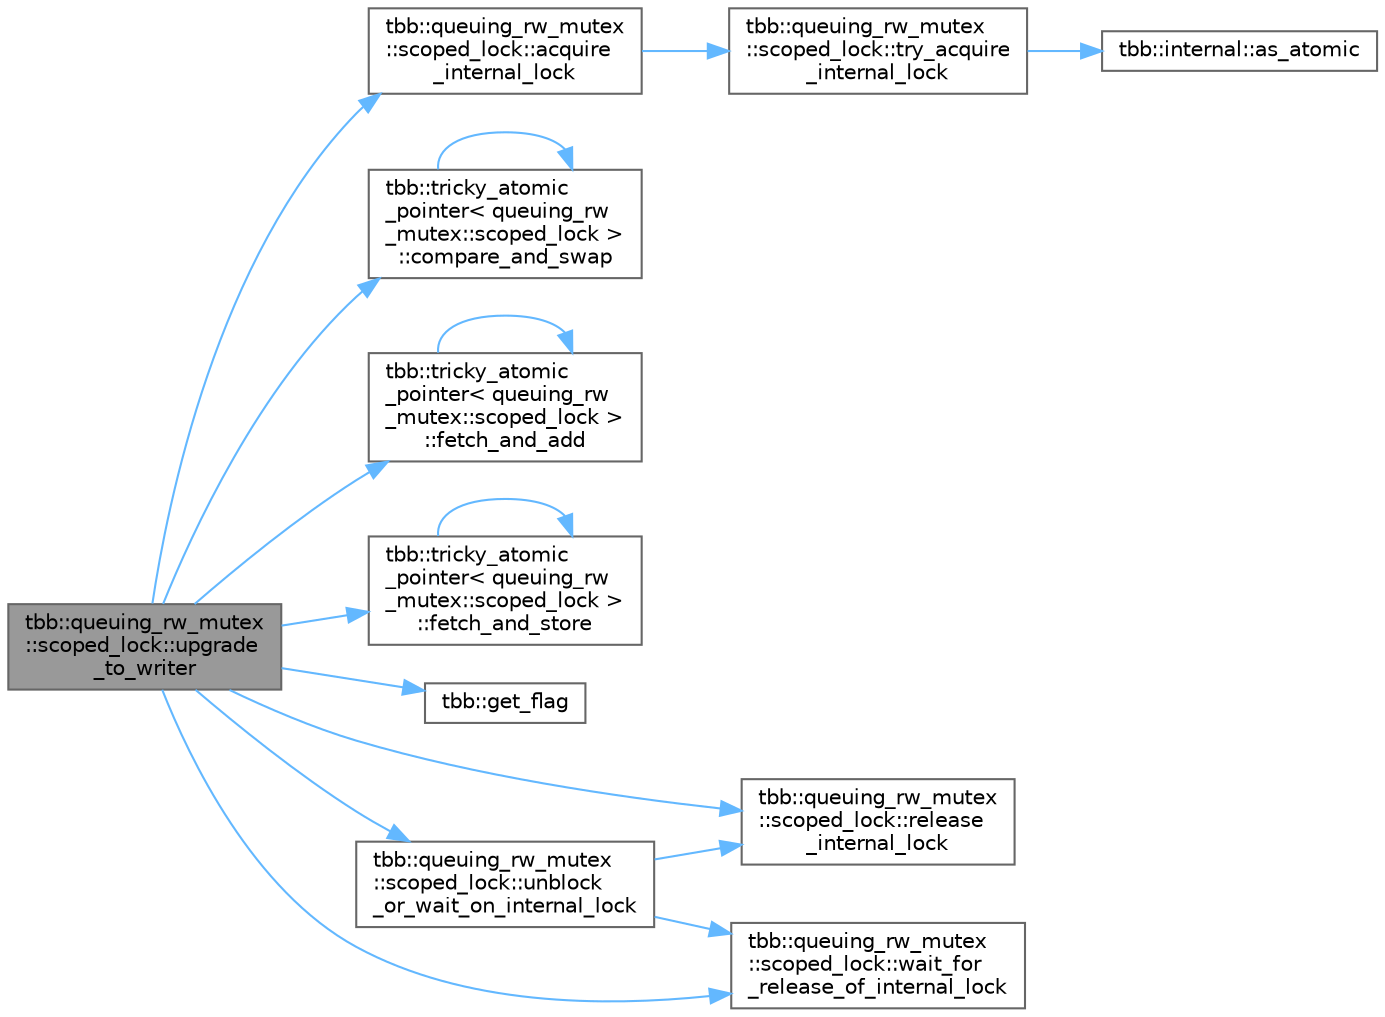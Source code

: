 digraph "tbb::queuing_rw_mutex::scoped_lock::upgrade_to_writer"
{
 // LATEX_PDF_SIZE
  bgcolor="transparent";
  edge [fontname=Helvetica,fontsize=10,labelfontname=Helvetica,labelfontsize=10];
  node [fontname=Helvetica,fontsize=10,shape=box,height=0.2,width=0.4];
  rankdir="LR";
  Node1 [id="Node000001",label="tbb::queuing_rw_mutex\l::scoped_lock::upgrade\l_to_writer",height=0.2,width=0.4,color="gray40", fillcolor="grey60", style="filled", fontcolor="black",tooltip="Upgrade reader to become a writer."];
  Node1 -> Node2 [id="edge1_Node000001_Node000002",color="steelblue1",style="solid",tooltip=" "];
  Node2 [id="Node000002",label="tbb::queuing_rw_mutex\l::scoped_lock::acquire\l_internal_lock",height=0.2,width=0.4,color="grey40", fillcolor="white", style="filled",URL="$classtbb_1_1queuing__rw__mutex_1_1scoped__lock.html#a3513272129edcdae064da95d71315af5",tooltip="Acquire the internal lock"];
  Node2 -> Node3 [id="edge2_Node000002_Node000003",color="steelblue1",style="solid",tooltip=" "];
  Node3 [id="Node000003",label="tbb::queuing_rw_mutex\l::scoped_lock::try_acquire\l_internal_lock",height=0.2,width=0.4,color="grey40", fillcolor="white", style="filled",URL="$classtbb_1_1queuing__rw__mutex_1_1scoped__lock.html#a497dd2f219507fdd2d32ea91d44c5ac8",tooltip="Try to acquire the internal lock"];
  Node3 -> Node4 [id="edge3_Node000003_Node000004",color="steelblue1",style="solid",tooltip=" "];
  Node4 [id="Node000004",label="tbb::internal::as_atomic",height=0.2,width=0.4,color="grey40", fillcolor="white", style="filled",URL="$namespacetbb_1_1internal.html#a958f482f9d5f3476ca70610af5336040",tooltip=" "];
  Node1 -> Node5 [id="edge4_Node000001_Node000005",color="steelblue1",style="solid",tooltip=" "];
  Node5 [id="Node000005",label="tbb::tricky_atomic\l_pointer\< queuing_rw\l_mutex::scoped_lock \>\l::compare_and_swap",height=0.2,width=0.4,color="grey40", fillcolor="white", style="filled",URL="$classtbb_1_1tricky__atomic__pointer.html#a15bd1ebe73c2245e71910cd788d5211e",tooltip=" "];
  Node5 -> Node5 [id="edge5_Node000005_Node000005",color="steelblue1",style="solid",tooltip=" "];
  Node1 -> Node6 [id="edge6_Node000001_Node000006",color="steelblue1",style="solid",tooltip=" "];
  Node6 [id="Node000006",label="tbb::tricky_atomic\l_pointer\< queuing_rw\l_mutex::scoped_lock \>\l::fetch_and_add",height=0.2,width=0.4,color="grey40", fillcolor="white", style="filled",URL="$classtbb_1_1tricky__atomic__pointer.html#a21ec83067211f1ba84b7dd26223b18fe",tooltip=" "];
  Node6 -> Node6 [id="edge7_Node000006_Node000006",color="steelblue1",style="solid",tooltip=" "];
  Node1 -> Node7 [id="edge8_Node000001_Node000007",color="steelblue1",style="solid",tooltip=" "];
  Node7 [id="Node000007",label="tbb::tricky_atomic\l_pointer\< queuing_rw\l_mutex::scoped_lock \>\l::fetch_and_store",height=0.2,width=0.4,color="grey40", fillcolor="white", style="filled",URL="$classtbb_1_1tricky__atomic__pointer.html#abc7e4d80e4d8d10215632da7886c7fba",tooltip=" "];
  Node7 -> Node7 [id="edge9_Node000007_Node000007",color="steelblue1",style="solid",tooltip=" "];
  Node1 -> Node8 [id="edge10_Node000001_Node000008",color="steelblue1",style="solid",tooltip=" "];
  Node8 [id="Node000008",label="tbb::get_flag",height=0.2,width=0.4,color="grey40", fillcolor="white", style="filled",URL="$namespacetbb.html#aa2cfd6795ecbcc8ad30310c862f2b001",tooltip=" "];
  Node1 -> Node9 [id="edge11_Node000001_Node000009",color="steelblue1",style="solid",tooltip=" "];
  Node9 [id="Node000009",label="tbb::queuing_rw_mutex\l::scoped_lock::release\l_internal_lock",height=0.2,width=0.4,color="grey40", fillcolor="white", style="filled",URL="$classtbb_1_1queuing__rw__mutex_1_1scoped__lock.html#aca691e3a0f5debfe5965b071357bddcd",tooltip="Release the internal lock"];
  Node1 -> Node10 [id="edge12_Node000001_Node000010",color="steelblue1",style="solid",tooltip=" "];
  Node10 [id="Node000010",label="tbb::queuing_rw_mutex\l::scoped_lock::unblock\l_or_wait_on_internal_lock",height=0.2,width=0.4,color="grey40", fillcolor="white", style="filled",URL="$classtbb_1_1queuing__rw__mutex_1_1scoped__lock.html#abbfa06c642501544d508864ad072e883",tooltip="A helper function"];
  Node10 -> Node9 [id="edge13_Node000010_Node000009",color="steelblue1",style="solid",tooltip=" "];
  Node10 -> Node11 [id="edge14_Node000010_Node000011",color="steelblue1",style="solid",tooltip=" "];
  Node11 [id="Node000011",label="tbb::queuing_rw_mutex\l::scoped_lock::wait_for\l_release_of_internal_lock",height=0.2,width=0.4,color="grey40", fillcolor="white", style="filled",URL="$classtbb_1_1queuing__rw__mutex_1_1scoped__lock.html#a61d83842c6eacfbc63fa2da05ebe9973",tooltip="Wait for internal lock to be released"];
  Node1 -> Node11 [id="edge15_Node000001_Node000011",color="steelblue1",style="solid",tooltip=" "];
}
